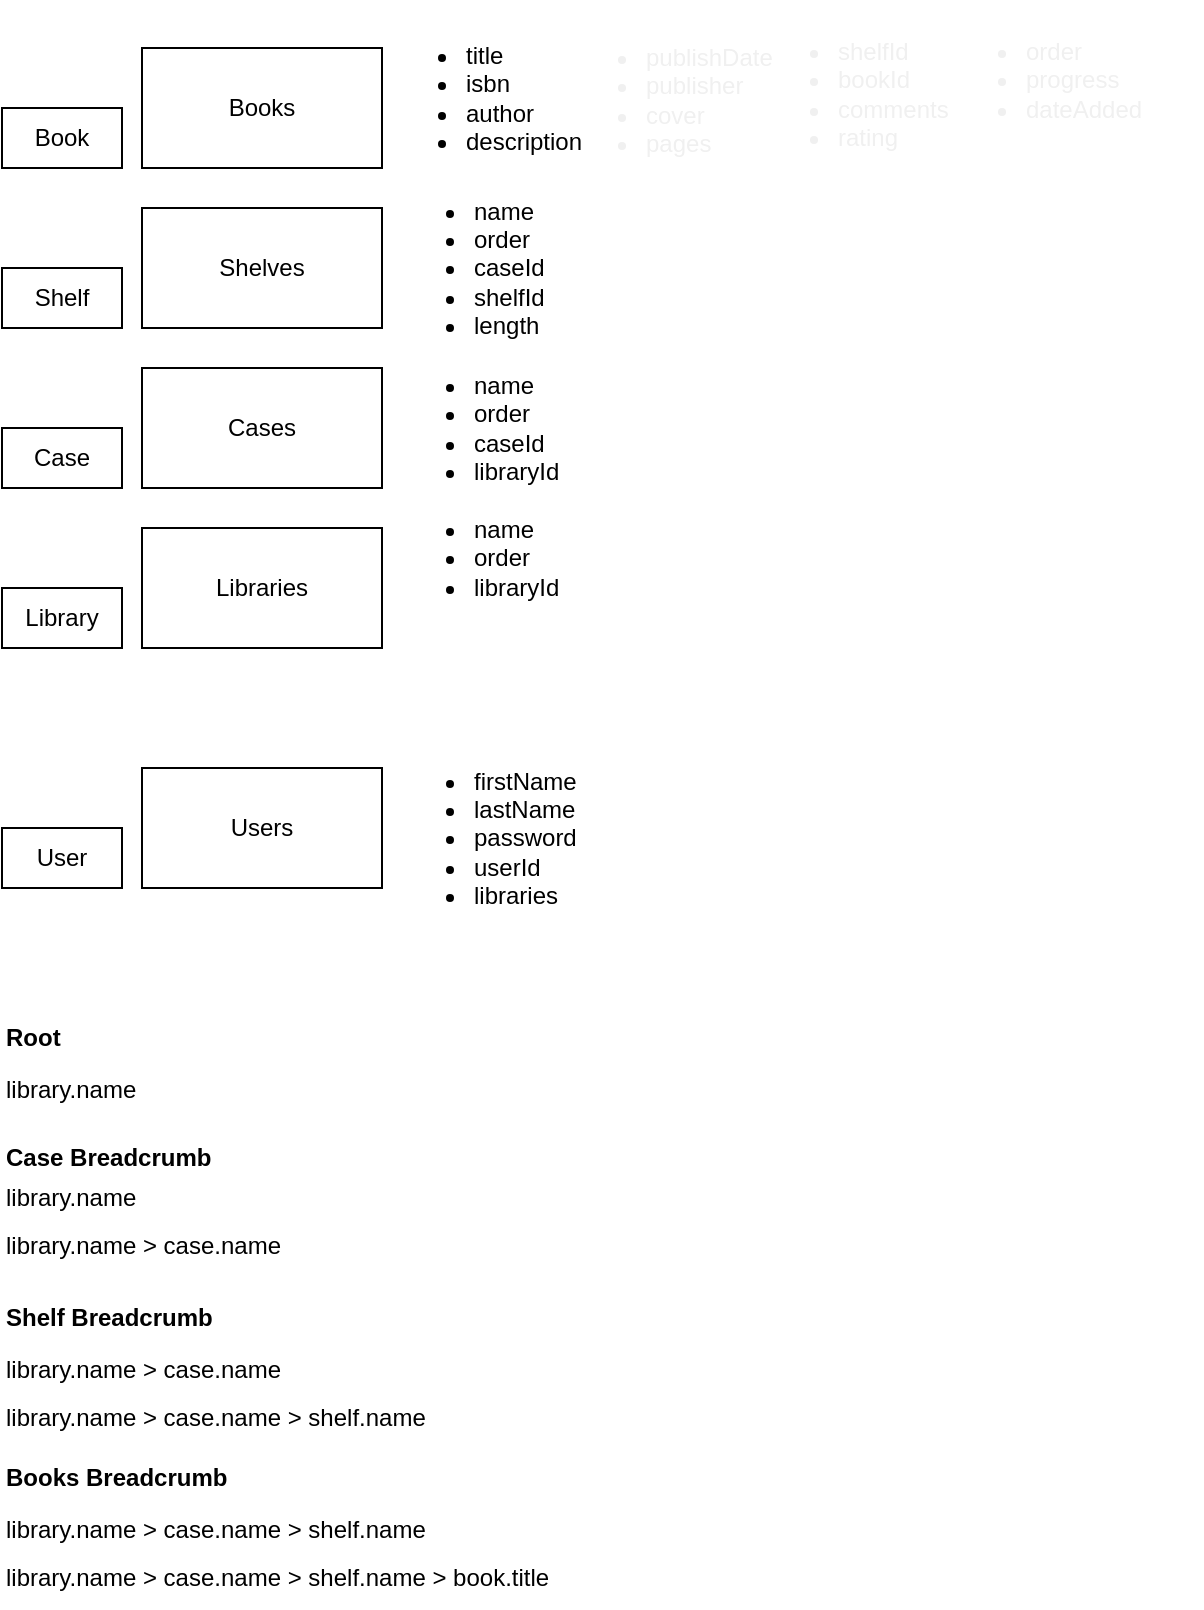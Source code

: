 <mxfile version="24.7.5">
  <diagram name="Page-1" id="viJemXPPEhyaTaPUvogu">
    <mxGraphModel dx="821" dy="545" grid="1" gridSize="10" guides="1" tooltips="1" connect="1" arrows="1" fold="1" page="1" pageScale="1" pageWidth="827" pageHeight="1169" math="0" shadow="0">
      <root>
        <mxCell id="0" />
        <mxCell id="1" parent="0" />
        <mxCell id="lrDRFXscO5QtLpUeHJur-1" value="Books" style="rounded=0;whiteSpace=wrap;html=1;" vertex="1" parent="1">
          <mxGeometry x="100" y="210" width="120" height="60" as="geometry" />
        </mxCell>
        <mxCell id="lrDRFXscO5QtLpUeHJur-2" value="Shelves" style="rounded=0;whiteSpace=wrap;html=1;" vertex="1" parent="1">
          <mxGeometry x="100" y="290" width="120" height="60" as="geometry" />
        </mxCell>
        <mxCell id="lrDRFXscO5QtLpUeHJur-3" value="Cases" style="rounded=0;whiteSpace=wrap;html=1;" vertex="1" parent="1">
          <mxGeometry x="100" y="370" width="120" height="60" as="geometry" />
        </mxCell>
        <mxCell id="lrDRFXscO5QtLpUeHJur-5" value="Libraries" style="rounded=0;whiteSpace=wrap;html=1;" vertex="1" parent="1">
          <mxGeometry x="100" y="450" width="120" height="60" as="geometry" />
        </mxCell>
        <mxCell id="lrDRFXscO5QtLpUeHJur-6" value="&lt;ul&gt;&lt;li&gt;title&lt;/li&gt;&lt;li&gt;isbn&lt;/li&gt;&lt;li&gt;author&lt;/li&gt;&lt;li&gt;description&lt;/li&gt;&lt;/ul&gt;" style="text;html=1;align=left;verticalAlign=middle;whiteSpace=wrap;rounded=0;" vertex="1" parent="1">
          <mxGeometry x="220" y="220" width="236" height="30" as="geometry" />
        </mxCell>
        <mxCell id="lrDRFXscO5QtLpUeHJur-8" value="&lt;ul&gt;&lt;li&gt;name&lt;/li&gt;&lt;li&gt;order&lt;/li&gt;&lt;li&gt;caseId&lt;/li&gt;&lt;li&gt;shelfId&lt;/li&gt;&lt;li&gt;length&lt;/li&gt;&lt;/ul&gt;" style="text;html=1;align=left;verticalAlign=middle;whiteSpace=wrap;rounded=0;" vertex="1" parent="1">
          <mxGeometry x="224" y="305" width="190" height="30" as="geometry" />
        </mxCell>
        <mxCell id="lrDRFXscO5QtLpUeHJur-9" value="&lt;ul&gt;&lt;li&gt;name&lt;/li&gt;&lt;li&gt;order&lt;/li&gt;&lt;li&gt;caseId&lt;/li&gt;&lt;li&gt;libraryId&lt;/li&gt;&lt;/ul&gt;" style="text;html=1;align=left;verticalAlign=middle;whiteSpace=wrap;rounded=0;" vertex="1" parent="1">
          <mxGeometry x="224" y="385" width="190" height="30" as="geometry" />
        </mxCell>
        <mxCell id="lrDRFXscO5QtLpUeHJur-10" value="&lt;ul&gt;&lt;li&gt;&lt;span style=&quot;background-color: initial;&quot;&gt;name&lt;/span&gt;&lt;/li&gt;&lt;li&gt;&lt;span style=&quot;background-color: initial;&quot;&gt;order&lt;/span&gt;&lt;/li&gt;&lt;li&gt;&lt;span style=&quot;background-color: initial;&quot;&gt;libraryId&lt;/span&gt;&lt;/li&gt;&lt;/ul&gt;" style="text;html=1;align=left;verticalAlign=middle;whiteSpace=wrap;rounded=0;" vertex="1" parent="1">
          <mxGeometry x="224" y="450" width="190" height="30" as="geometry" />
        </mxCell>
        <mxCell id="lrDRFXscO5QtLpUeHJur-11" value="Book" style="rounded=0;whiteSpace=wrap;html=1;" vertex="1" parent="1">
          <mxGeometry x="30" y="240" width="60" height="30" as="geometry" />
        </mxCell>
        <mxCell id="lrDRFXscO5QtLpUeHJur-12" value="Shelf" style="rounded=0;whiteSpace=wrap;html=1;" vertex="1" parent="1">
          <mxGeometry x="30" y="320" width="60" height="30" as="geometry" />
        </mxCell>
        <mxCell id="lrDRFXscO5QtLpUeHJur-13" value="Case" style="rounded=0;whiteSpace=wrap;html=1;" vertex="1" parent="1">
          <mxGeometry x="30" y="400" width="60" height="30" as="geometry" />
        </mxCell>
        <mxCell id="lrDRFXscO5QtLpUeHJur-14" value="Library" style="rounded=0;whiteSpace=wrap;html=1;" vertex="1" parent="1">
          <mxGeometry x="30" y="480" width="60" height="30" as="geometry" />
        </mxCell>
        <mxCell id="lrDRFXscO5QtLpUeHJur-16" value="Users" style="rounded=0;whiteSpace=wrap;html=1;" vertex="1" parent="1">
          <mxGeometry x="100" y="570" width="120" height="60" as="geometry" />
        </mxCell>
        <mxCell id="lrDRFXscO5QtLpUeHJur-17" value="&lt;ul&gt;&lt;li&gt;&lt;span style=&quot;background-color: initial;&quot;&gt;firstName&lt;/span&gt;&lt;/li&gt;&lt;li&gt;&lt;span style=&quot;background-color: initial;&quot;&gt;lastName&lt;/span&gt;&lt;/li&gt;&lt;li&gt;&lt;span style=&quot;background-color: initial;&quot;&gt;password&lt;/span&gt;&lt;/li&gt;&lt;li&gt;&lt;span style=&quot;background-color: initial;&quot;&gt;userId&lt;/span&gt;&lt;/li&gt;&lt;li&gt;&lt;span style=&quot;background-color: initial;&quot;&gt;libraries&lt;/span&gt;&lt;/li&gt;&lt;/ul&gt;" style="text;html=1;align=left;verticalAlign=middle;whiteSpace=wrap;rounded=0;" vertex="1" parent="1">
          <mxGeometry x="224" y="590" width="190" height="30" as="geometry" />
        </mxCell>
        <mxCell id="lrDRFXscO5QtLpUeHJur-18" value="User" style="rounded=0;whiteSpace=wrap;html=1;" vertex="1" parent="1">
          <mxGeometry x="30" y="600" width="60" height="30" as="geometry" />
        </mxCell>
        <mxCell id="lrDRFXscO5QtLpUeHJur-23" value="&lt;ul style=&quot;forced-color-adjust: none; border-color: rgb(0, 0, 0); color: rgb(240, 240, 240); font-family: Helvetica; font-size: 12px; font-style: normal; font-variant-ligatures: normal; font-variant-caps: normal; font-weight: 400; letter-spacing: normal; orphans: 2; text-align: left; text-indent: 0px; text-transform: none; widows: 2; word-spacing: 0px; -webkit-text-stroke-width: 0px; white-space: normal; text-decoration-thickness: initial; text-decoration-style: initial; text-decoration-color: initial;&quot;&gt;&lt;li style=&quot;&quot;&gt;publishDate&lt;br&gt;&lt;/li&gt;&lt;li style=&quot;forced-color-adjust: none; border-color: rgb(0, 0, 0);&quot;&gt;publisher&lt;/li&gt;&lt;li style=&quot;forced-color-adjust: none; border-color: rgb(0, 0, 0);&quot;&gt;cover&lt;/li&gt;&lt;li style=&quot;forced-color-adjust: none; border-color: rgb(0, 0, 0);&quot;&gt;pages&lt;/li&gt;&lt;/ul&gt;" style="text;whiteSpace=wrap;html=1;" vertex="1" parent="1">
          <mxGeometry x="310" y="189" width="130" height="180" as="geometry" />
        </mxCell>
        <mxCell id="lrDRFXscO5QtLpUeHJur-24" value="&lt;ul style=&quot;forced-color-adjust: none; border-color: rgb(0, 0, 0); color: rgb(240, 240, 240); font-family: Helvetica; font-size: 12px; font-style: normal; font-variant-ligatures: normal; font-variant-caps: normal; font-weight: 400; letter-spacing: normal; orphans: 2; text-align: left; text-indent: 0px; text-transform: none; widows: 2; word-spacing: 0px; -webkit-text-stroke-width: 0px; white-space: normal; text-decoration-thickness: initial; text-decoration-style: initial; text-decoration-color: initial;&quot;&gt;&lt;li style=&quot;&quot;&gt;&lt;span style=&quot;background-color: initial;&quot;&gt;shelfId&lt;/span&gt;&lt;br&gt;&lt;/li&gt;&lt;li style=&quot;forced-color-adjust: none; border-color: rgb(0, 0, 0);&quot;&gt;bookId&lt;/li&gt;&lt;li style=&quot;forced-color-adjust: none; border-color: rgb(0, 0, 0);&quot;&gt;comments&lt;/li&gt;&lt;li style=&quot;forced-color-adjust: none; border-color: rgb(0, 0, 0);&quot;&gt;rating&lt;/li&gt;&lt;/ul&gt;" style="text;whiteSpace=wrap;html=1;" vertex="1" parent="1">
          <mxGeometry x="406" y="186" width="130" height="180" as="geometry" />
        </mxCell>
        <mxCell id="lrDRFXscO5QtLpUeHJur-25" value="&lt;ul style=&quot;forced-color-adjust: none; border-color: rgb(0, 0, 0); color: rgb(240, 240, 240); font-family: Helvetica; font-size: 12px; font-style: normal; font-variant-ligatures: normal; font-variant-caps: normal; font-weight: 400; letter-spacing: normal; orphans: 2; text-align: left; text-indent: 0px; text-transform: none; widows: 2; word-spacing: 0px; -webkit-text-stroke-width: 0px; white-space: normal; text-decoration-thickness: initial; text-decoration-style: initial; text-decoration-color: initial;&quot;&gt;&lt;li style=&quot;&quot;&gt;&lt;span style=&quot;background-color: initial;&quot;&gt;order&lt;/span&gt;&lt;br&gt;&lt;/li&gt;&lt;li style=&quot;forced-color-adjust: none; border-color: rgb(0, 0, 0);&quot;&gt;progress&lt;/li&gt;&lt;li style=&quot;forced-color-adjust: none; border-color: rgb(0, 0, 0);&quot;&gt;dateAdded&lt;/li&gt;&lt;/ul&gt;" style="text;whiteSpace=wrap;html=1;" vertex="1" parent="1">
          <mxGeometry x="500" y="186" width="130" height="180" as="geometry" />
        </mxCell>
        <mxCell id="lrDRFXscO5QtLpUeHJur-26" value="&lt;span style=&quot;background-color: initial;&quot;&gt;library.name&lt;/span&gt;" style="text;html=1;align=left;verticalAlign=middle;whiteSpace=wrap;rounded=0;" vertex="1" parent="1">
          <mxGeometry x="30" y="770" width="310" height="30" as="geometry" />
        </mxCell>
        <mxCell id="lrDRFXscO5QtLpUeHJur-27" value="&lt;span style=&quot;background-color: initial;&quot;&gt;&lt;b&gt;Case Breadcrumb&lt;/b&gt;&lt;/span&gt;" style="text;html=1;align=left;verticalAlign=middle;whiteSpace=wrap;rounded=0;" vertex="1" parent="1">
          <mxGeometry x="30" y="750" width="310" height="30" as="geometry" />
        </mxCell>
        <mxCell id="lrDRFXscO5QtLpUeHJur-28" value="&lt;span style=&quot;background-color: initial;&quot;&gt;library.name &amp;gt; case.name&lt;/span&gt;" style="text;html=1;align=left;verticalAlign=middle;whiteSpace=wrap;rounded=0;" vertex="1" parent="1">
          <mxGeometry x="30" y="794" width="310" height="30" as="geometry" />
        </mxCell>
        <mxCell id="lrDRFXscO5QtLpUeHJur-29" value="&lt;span style=&quot;background-color: initial;&quot;&gt;library.name&lt;/span&gt;" style="text;html=1;align=left;verticalAlign=middle;whiteSpace=wrap;rounded=0;" vertex="1" parent="1">
          <mxGeometry x="30" y="716" width="310" height="30" as="geometry" />
        </mxCell>
        <mxCell id="lrDRFXscO5QtLpUeHJur-30" value="&lt;span style=&quot;background-color: initial;&quot;&gt;&lt;b&gt;Root&lt;/b&gt;&lt;/span&gt;" style="text;html=1;align=left;verticalAlign=middle;whiteSpace=wrap;rounded=0;" vertex="1" parent="1">
          <mxGeometry x="30" y="690" width="310" height="30" as="geometry" />
        </mxCell>
        <mxCell id="lrDRFXscO5QtLpUeHJur-32" value="&lt;span style=&quot;background-color: initial;&quot;&gt;library.name &amp;gt; case.name &amp;gt; shelf.name&lt;/span&gt;" style="text;html=1;align=left;verticalAlign=middle;whiteSpace=wrap;rounded=0;" vertex="1" parent="1">
          <mxGeometry x="30" y="936" width="310" height="30" as="geometry" />
        </mxCell>
        <mxCell id="lrDRFXscO5QtLpUeHJur-33" value="&lt;span style=&quot;background-color: initial;&quot;&gt;&lt;b&gt;Books Breadcrumb&lt;/b&gt;&lt;/span&gt;" style="text;html=1;align=left;verticalAlign=middle;whiteSpace=wrap;rounded=0;" vertex="1" parent="1">
          <mxGeometry x="30" y="910" width="310" height="30" as="geometry" />
        </mxCell>
        <mxCell id="lrDRFXscO5QtLpUeHJur-34" value="&lt;span style=&quot;background-color: initial;&quot;&gt;library.name &amp;gt; case.name &amp;gt; shelf.name &amp;gt; book.title&lt;/span&gt;" style="text;html=1;align=left;verticalAlign=middle;whiteSpace=wrap;rounded=0;" vertex="1" parent="1">
          <mxGeometry x="30" y="960" width="310" height="30" as="geometry" />
        </mxCell>
        <mxCell id="lrDRFXscO5QtLpUeHJur-35" value="&lt;span style=&quot;background-color: initial;&quot;&gt;library.name &amp;gt; case.name&lt;/span&gt;" style="text;html=1;align=left;verticalAlign=middle;whiteSpace=wrap;rounded=0;" vertex="1" parent="1">
          <mxGeometry x="30" y="856" width="310" height="30" as="geometry" />
        </mxCell>
        <mxCell id="lrDRFXscO5QtLpUeHJur-36" value="&lt;span style=&quot;background-color: initial;&quot;&gt;&lt;b&gt;Shelf Breadcrumb&lt;/b&gt;&lt;/span&gt;" style="text;html=1;align=left;verticalAlign=middle;whiteSpace=wrap;rounded=0;" vertex="1" parent="1">
          <mxGeometry x="30" y="830" width="310" height="30" as="geometry" />
        </mxCell>
        <mxCell id="lrDRFXscO5QtLpUeHJur-37" value="&lt;span style=&quot;background-color: initial;&quot;&gt;library.name &amp;gt; case.name &amp;gt; shelf.name&lt;/span&gt;" style="text;html=1;align=left;verticalAlign=middle;whiteSpace=wrap;rounded=0;" vertex="1" parent="1">
          <mxGeometry x="30" y="880" width="310" height="30" as="geometry" />
        </mxCell>
      </root>
    </mxGraphModel>
  </diagram>
</mxfile>
